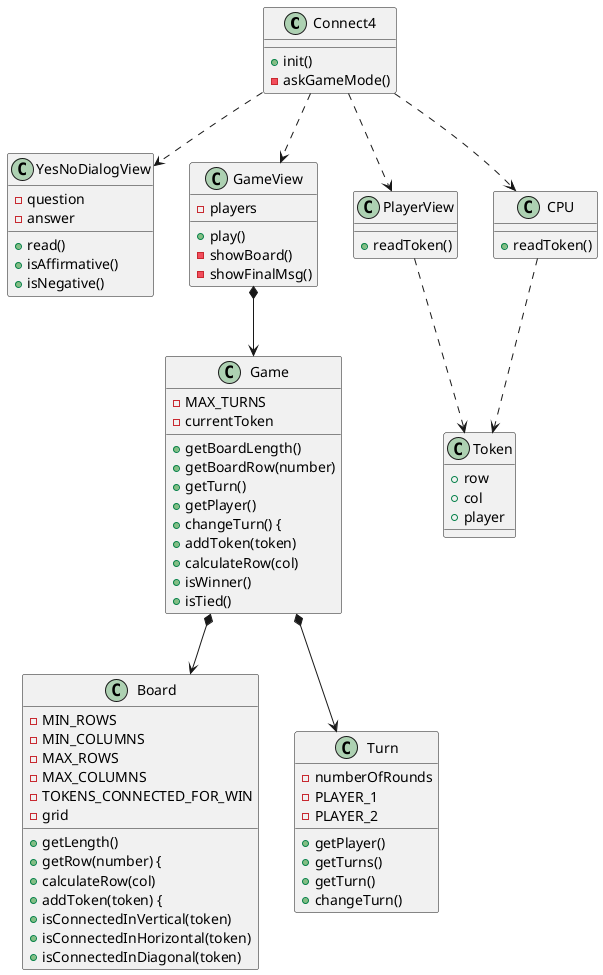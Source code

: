 @startuml
Connect4 ..> YesNoDialogView
Connect4 ..> GameView
Connect4 : + init()
Connect4 : - askGameMode()
Connect4 ..> PlayerView
Connect4 ..> CPU

YesNoDialogView : - question
YesNoDialogView : - answer
YesNoDialogView : + read()
YesNoDialogView : + isAffirmative()
YesNoDialogView : + isNegative()

CPU : + readToken()
CPU ..>Token

PlayerView : + readToken()
PlayerView ..>Token

GameView : - players
GameView *--> Game
GameView : + play()
GameView : - showBoard()
GameView : - showFinalMsg()

Game : - MAX_TURNS
Game : - currentToken
Game *--> Board
Game *--> Turn
Game : + getBoardLength()
Game : + getBoardRow(number)
Game : + getTurn()
Game : + getPlayer()
Game : + changeTurn() {
Game : + addToken(token)
Game : + calculateRow(col)
Game : + isWinner()
Game : + isTied()

Board : - MIN_ROWS
Board : - MIN_COLUMNS
Board : - MAX_ROWS
Board : - MAX_COLUMNS
Board : - TOKENS_CONNECTED_FOR_WIN
Board : - grid
Board : + getLength() 
Board : + getRow(number) {
Board : + calculateRow(col)
Board : + addToken(token) {
Board : + isConnectedInVertical(token)
Board : + isConnectedInHorizontal(token)
Board : + isConnectedInDiagonal(token)

Turn : - numberOfRounds
Turn : - PLAYER_1
Turn : - PLAYER_2
Turn : + getPlayer()
Turn : + getTurns()
Turn : + getTurn()
Turn : + changeTurn()

Token : + row
Token : + col
Token : + player

@enduml